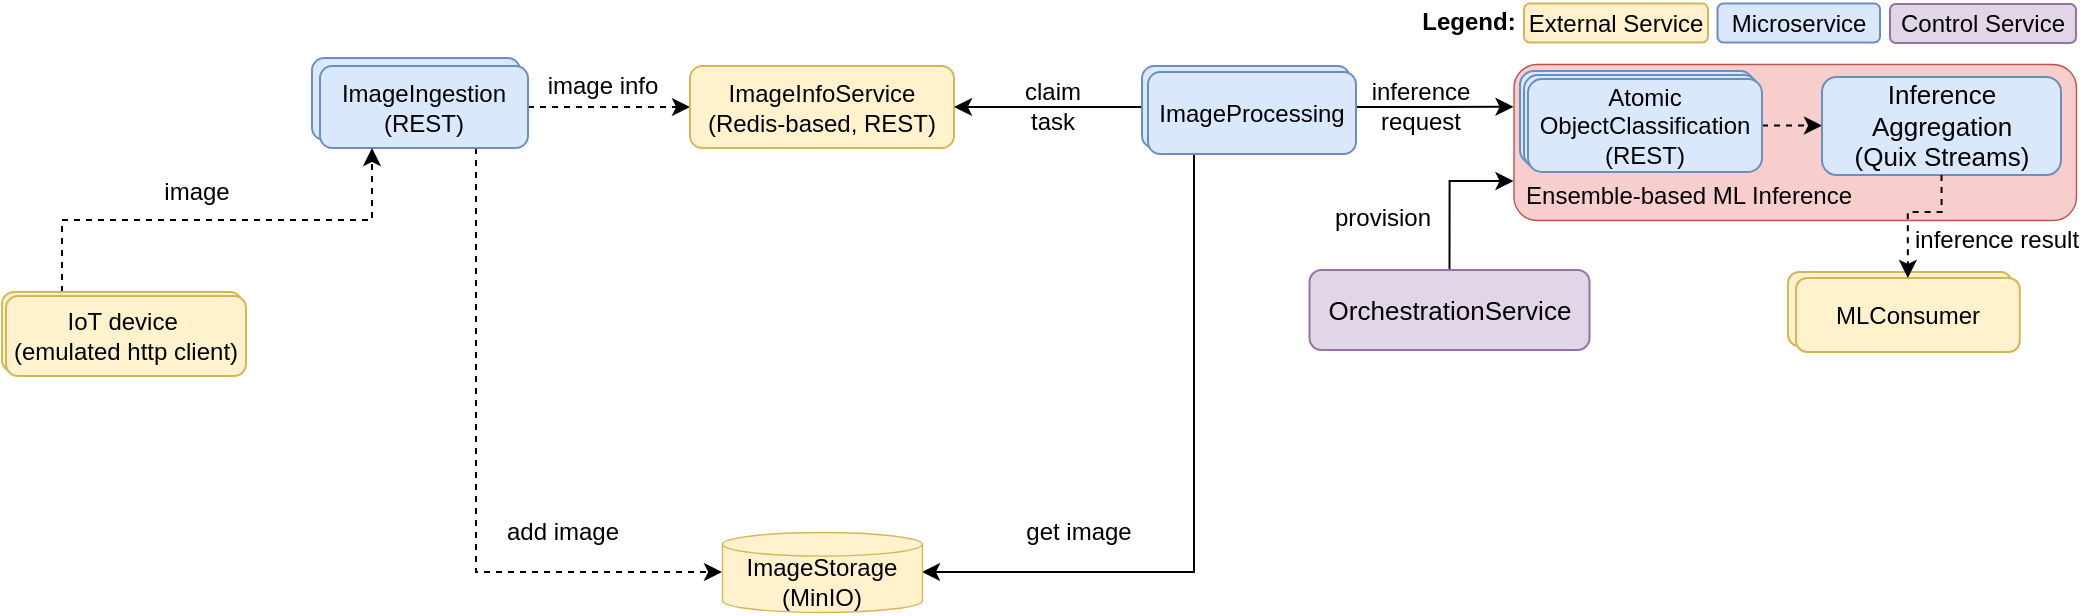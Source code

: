 <mxfile version="23.1.5" type="device">
  <diagram id="It1Nd1h8TQb5NZCQ4hsq" name="Page-1">
    <mxGraphModel dx="3030" dy="-2326" grid="1" gridSize="10" guides="1" tooltips="1" connect="1" arrows="1" fold="1" page="0" pageScale="1" pageWidth="850" pageHeight="1100" math="0" shadow="0">
      <root>
        <mxCell id="0" />
        <mxCell id="1" parent="0" />
        <mxCell id="3" value="Image Ingestion&lt;br&gt;(REST)" style="rounded=1;whiteSpace=wrap;html=1;fontSize=12;strokeColor=#6c8ebf;strokeWidth=1;fillColor=#dae8fc;" parent="1" vertex="1">
          <mxGeometry x="-1305" y="3253" width="104" height="41" as="geometry" />
        </mxCell>
        <mxCell id="4" style="edgeStyle=orthogonalEdgeStyle;rounded=0;orthogonalLoop=1;jettySize=auto;html=1;exitX=1;exitY=0.5;exitDx=0;exitDy=0;entryX=0;entryY=0.5;entryDx=0;entryDy=0;fontSize=12;fontColor=default;dashed=1;" parent="1" source="6" target="7" edge="1">
          <mxGeometry relative="1" as="geometry" />
        </mxCell>
        <mxCell id="5" style="edgeStyle=orthogonalEdgeStyle;rounded=0;orthogonalLoop=1;jettySize=auto;html=1;exitX=0.75;exitY=1;exitDx=0;exitDy=0;entryX=0;entryY=0.5;entryDx=0;entryDy=0;entryPerimeter=0;fontSize=12;fontColor=default;dashed=1;" parent="1" source="6" target="14" edge="1">
          <mxGeometry relative="1" as="geometry" />
        </mxCell>
        <mxCell id="6" value="ImageIngestion&lt;br&gt;(REST)" style="rounded=1;whiteSpace=wrap;html=1;fontSize=12;strokeColor=#6c8ebf;strokeWidth=1;fillColor=#dae8fc;" parent="1" vertex="1">
          <mxGeometry x="-1301" y="3257" width="104" height="41" as="geometry" />
        </mxCell>
        <mxCell id="7" value="ImageInfoService&lt;br&gt;(Redis-based, REST)" style="rounded=1;whiteSpace=wrap;html=1;fontSize=12;strokeColor=#d6b656;strokeWidth=1;fillColor=#fff2cc;" parent="1" vertex="1">
          <mxGeometry x="-1116" y="3257" width="132" height="41" as="geometry" />
        </mxCell>
        <mxCell id="8" value="image info" style="text;html=1;align=center;verticalAlign=middle;resizable=0;points=[];autosize=1;strokeColor=none;fillColor=none;fontSize=12;fontColor=default;" parent="1" vertex="1">
          <mxGeometry x="-1195" y="3257" width="70" height="20" as="geometry" />
        </mxCell>
        <mxCell id="9" style="edgeStyle=orthogonalEdgeStyle;rounded=0;orthogonalLoop=1;jettySize=auto;html=1;exitX=0;exitY=0.5;exitDx=0;exitDy=0;entryX=1;entryY=0.5;entryDx=0;entryDy=0;fontSize=12;fontColor=default;" parent="1" source="12" target="7" edge="1">
          <mxGeometry relative="1" as="geometry" />
        </mxCell>
        <mxCell id="10" style="edgeStyle=orthogonalEdgeStyle;rounded=0;orthogonalLoop=1;jettySize=auto;html=1;exitX=0.25;exitY=1;exitDx=0;exitDy=0;entryX=1;entryY=0.5;entryDx=0;entryDy=0;entryPerimeter=0;fontSize=12;fontColor=default;" parent="1" source="12" target="14" edge="1">
          <mxGeometry relative="1" as="geometry" />
        </mxCell>
        <mxCell id="11" style="edgeStyle=orthogonalEdgeStyle;rounded=0;orthogonalLoop=1;jettySize=auto;html=1;exitX=1;exitY=0.5;exitDx=0;exitDy=0;entryX=0;entryY=0.274;entryDx=0;entryDy=0;entryPerimeter=0;fontSize=12;fontColor=default;" parent="1" source="12" target="17" edge="1">
          <mxGeometry relative="1" as="geometry" />
        </mxCell>
        <mxCell id="12" value="ImageProcessing" style="rounded=1;whiteSpace=wrap;html=1;fontSize=12;strokeColor=#6c8ebf;strokeWidth=1;fillColor=#dae8fc;" parent="1" vertex="1">
          <mxGeometry x="-890" y="3257" width="104" height="41" as="geometry" />
        </mxCell>
        <mxCell id="13" value="claim &lt;br&gt;task" style="text;html=1;align=center;verticalAlign=middle;resizable=0;points=[];autosize=1;strokeColor=none;fillColor=none;fontSize=12;fontColor=default;" parent="1" vertex="1">
          <mxGeometry x="-955" y="3261.5" width="40" height="30" as="geometry" />
        </mxCell>
        <mxCell id="14" value="ImageStorage&lt;br&gt;(MinIO)" style="shape=cylinder3;whiteSpace=wrap;html=1;boundedLbl=1;backgroundOutline=1;size=5.909;fontSize=12;strokeColor=#d6b656;strokeWidth=0.7;fillColor=#fff2cc;" parent="1" vertex="1">
          <mxGeometry x="-1100" y="3490" width="100" height="40" as="geometry" />
        </mxCell>
        <mxCell id="15" value="add image" style="text;html=1;align=center;verticalAlign=middle;resizable=0;points=[];autosize=1;strokeColor=none;fillColor=none;fontSize=12;fontColor=default;" parent="1" vertex="1">
          <mxGeometry x="-1215" y="3480" width="70" height="20" as="geometry" />
        </mxCell>
        <mxCell id="16" value="get image" style="text;html=1;align=center;verticalAlign=middle;resizable=0;points=[];autosize=1;strokeColor=none;fillColor=none;fontSize=12;fontColor=default;" parent="1" vertex="1">
          <mxGeometry x="-957" y="3480" width="70" height="20" as="geometry" />
        </mxCell>
        <mxCell id="17" value="" style="rounded=1;whiteSpace=wrap;html=1;fontSize=12;strokeColor=#b85450;strokeWidth=0.7;fillColor=#f8cecc;" parent="1" vertex="1">
          <mxGeometry x="-704.25" y="3256" width="281.25" height="78" as="geometry" />
        </mxCell>
        <mxCell id="18" value="MLInference&lt;br&gt;(REST)" style="rounded=1;whiteSpace=wrap;html=1;fontSize=12;strokeColor=#6c8ebf;strokeWidth=1;fillColor=#dae8fc;" parent="1" vertex="1">
          <mxGeometry x="-701" y="3259.5" width="117" height="46.5" as="geometry" />
        </mxCell>
        <mxCell id="19" value="MLInference&lt;br&gt;(REST)" style="rounded=1;whiteSpace=wrap;html=1;fontSize=12;strokeColor=#6c8ebf;strokeWidth=1;fillColor=#dae8fc;" parent="1" vertex="1">
          <mxGeometry x="-699" y="3261.5" width="117" height="46.5" as="geometry" />
        </mxCell>
        <mxCell id="20" style="edgeStyle=orthogonalEdgeStyle;rounded=0;orthogonalLoop=1;jettySize=auto;html=1;exitX=1;exitY=0.5;exitDx=0;exitDy=0;entryX=0;entryY=0.5;entryDx=0;entryDy=0;fontSize=12;fontColor=default;dashed=1;" parent="1" source="21" target="24" edge="1">
          <mxGeometry relative="1" as="geometry" />
        </mxCell>
        <mxCell id="21" value="Atomic&lt;br&gt;ObjectClassification&lt;br&gt;(REST)" style="rounded=1;whiteSpace=wrap;html=1;fontSize=12;strokeColor=#6c8ebf;strokeWidth=1;fillColor=#dae8fc;" parent="1" vertex="1">
          <mxGeometry x="-697" y="3263.5" width="117" height="46.5" as="geometry" />
        </mxCell>
        <mxCell id="22" value="Ensemble-based ML Inference" style="text;html=1;align=center;verticalAlign=middle;resizable=0;points=[];autosize=1;strokeColor=none;fillColor=none;fontSize=12;fontColor=default;" parent="1" vertex="1">
          <mxGeometry x="-707" y="3312" width="180" height="20" as="geometry" />
        </mxCell>
        <mxCell id="23" value="inference &lt;br&gt;request" style="text;html=1;align=center;verticalAlign=middle;resizable=0;points=[];autosize=1;strokeColor=none;fillColor=none;fontSize=12;fontColor=default;" parent="1" vertex="1">
          <mxGeometry x="-781" y="3262" width="60" height="30" as="geometry" />
        </mxCell>
        <mxCell id="24" value="&lt;font style=&quot;font-size: 13px&quot;&gt;Inference&lt;br&gt;Aggregation&lt;br&gt;(Quix Streams)&lt;/font&gt;" style="rounded=1;whiteSpace=wrap;html=1;fillColor=#dae8fc;strokeColor=#6c8ebf;" parent="1" vertex="1">
          <mxGeometry x="-550" y="3262.5" width="119.5" height="49" as="geometry" />
        </mxCell>
        <mxCell id="25" style="edgeStyle=orthogonalEdgeStyle;rounded=0;orthogonalLoop=1;jettySize=auto;html=1;exitX=0.25;exitY=0;exitDx=0;exitDy=0;entryX=0.25;entryY=1;entryDx=0;entryDy=0;fontSize=12;fontColor=default;dashed=1;" parent="1" source="26" target="6" edge="1">
          <mxGeometry relative="1" as="geometry">
            <mxPoint x="-1275" y="3353" as="sourcePoint" />
          </mxGeometry>
        </mxCell>
        <mxCell id="27" value="image" style="text;html=1;align=center;verticalAlign=middle;resizable=0;points=[];autosize=1;strokeColor=none;fillColor=none;fontSize=12;fontColor=default;" parent="1" vertex="1">
          <mxGeometry x="-1388" y="3310" width="50" height="20" as="geometry" />
        </mxCell>
        <mxCell id="28" value="MLConsumer" style="rounded=1;whiteSpace=wrap;html=1;fillColor=#fff2cc;strokeColor=#d6b656;" parent="1" vertex="1">
          <mxGeometry x="-567" y="3360" width="111.88" height="37" as="geometry" />
        </mxCell>
        <mxCell id="29" value="MLConsumer" style="rounded=1;whiteSpace=wrap;html=1;fillColor=#fff2cc;strokeColor=#d6b656;" parent="1" vertex="1">
          <mxGeometry x="-563" y="3363" width="111.88" height="37" as="geometry" />
        </mxCell>
        <mxCell id="30" style="edgeStyle=orthogonalEdgeStyle;rounded=0;orthogonalLoop=1;jettySize=auto;html=1;exitX=0.5;exitY=0;exitDx=0;exitDy=0;entryX=0;entryY=0.75;entryDx=0;entryDy=0;fontSize=12;fontColor=default;" parent="1" source="31" target="17" edge="1">
          <mxGeometry relative="1" as="geometry">
            <mxPoint x="-736.25" y="3351" as="sourcePoint" />
          </mxGeometry>
        </mxCell>
        <mxCell id="31" value="&lt;font style=&quot;font-size: 13px&quot;&gt;OrchestrationService&lt;/font&gt;" style="rounded=1;whiteSpace=wrap;html=1;fillColor=#e1d5e7;strokeColor=#9673a6;" parent="1" vertex="1">
          <mxGeometry x="-806.25" y="3359" width="140" height="40" as="geometry" />
        </mxCell>
        <mxCell id="32" value="provision" style="text;html=1;align=center;verticalAlign=middle;resizable=0;points=[];autosize=1;strokeColor=none;fillColor=none;fontSize=12;fontColor=default;" parent="1" vertex="1">
          <mxGeometry x="-800" y="3323" width="60" height="20" as="geometry" />
        </mxCell>
        <mxCell id="34" value="inference&amp;nbsp;result" style="text;html=1;align=center;verticalAlign=middle;resizable=0;points=[];autosize=1;strokeColor=none;fillColor=none;fontSize=12;fontColor=default;" parent="1" vertex="1">
          <mxGeometry x="-513" y="3334" width="100" height="20" as="geometry" />
        </mxCell>
        <mxCell id="35" style="edgeStyle=orthogonalEdgeStyle;rounded=0;orthogonalLoop=1;jettySize=auto;html=1;exitX=0.5;exitY=1;exitDx=0;exitDy=0;entryX=0.5;entryY=0;entryDx=0;entryDy=0;dashed=1;fontSize=12;fontColor=default;" parent="1" source="24" target="29" edge="1">
          <mxGeometry relative="1" as="geometry">
            <mxPoint x="-537.06" y="3354" as="targetPoint" />
            <Array as="points">
              <mxPoint x="-490" y="3330" />
              <mxPoint x="-507" y="3330" />
            </Array>
          </mxGeometry>
        </mxCell>
        <mxCell id="36" value="External Service" style="rounded=1;whiteSpace=wrap;html=1;fillColor=#fff2cc;strokeColor=#d6b656;" parent="1" vertex="1">
          <mxGeometry x="-699" y="3225.75" width="92" height="19.5" as="geometry" />
        </mxCell>
        <mxCell id="37" value="&lt;b&gt;Legend:&lt;/b&gt;" style="text;html=1;align=center;verticalAlign=middle;resizable=0;points=[];autosize=1;strokeColor=none;fillColor=none;" parent="1" vertex="1">
          <mxGeometry x="-757" y="3224.75" width="60" height="20" as="geometry" />
        </mxCell>
        <mxCell id="38" value="Microservice" style="rounded=1;whiteSpace=wrap;html=1;fillColor=#dae8fc;strokeColor=#6c8ebf;" parent="1" vertex="1">
          <mxGeometry x="-602.25" y="3225.75" width="81.25" height="19.5" as="geometry" />
        </mxCell>
        <mxCell id="39" value="Control Service" style="rounded=1;whiteSpace=wrap;html=1;fillColor=#e1d5e7;strokeColor=#9673a6;" parent="1" vertex="1">
          <mxGeometry x="-516" y="3226" width="93" height="19.5" as="geometry" />
        </mxCell>
        <mxCell id="40" value="ImageProcessing" style="rounded=1;whiteSpace=wrap;html=1;fontSize=12;strokeColor=#6c8ebf;strokeWidth=1;fillColor=#dae8fc;" parent="1" vertex="1">
          <mxGeometry x="-887" y="3260" width="104" height="41" as="geometry" />
        </mxCell>
        <mxCell id="18QR_FSeEXEcr1Oj8Ta7-43" value="" style="group" vertex="1" connectable="0" parent="1">
          <mxGeometry x="-1460" y="3370" width="122" height="42" as="geometry" />
        </mxCell>
        <mxCell id="26" value="IoT device&amp;nbsp;&lt;br&gt;(emulated http client)" style="rounded=1;whiteSpace=wrap;html=1;fillColor=#fff2cc;strokeColor=#d6b656;" parent="18QR_FSeEXEcr1Oj8Ta7-43" vertex="1">
          <mxGeometry width="120" height="40" as="geometry" />
        </mxCell>
        <mxCell id="41" value="IoT device&amp;nbsp;&lt;br&gt;(emulated http client)" style="rounded=1;whiteSpace=wrap;html=1;fillColor=#fff2cc;strokeColor=#d6b656;" parent="18QR_FSeEXEcr1Oj8Ta7-43" vertex="1">
          <mxGeometry x="2" y="2" width="120" height="40" as="geometry" />
        </mxCell>
      </root>
    </mxGraphModel>
  </diagram>
</mxfile>
